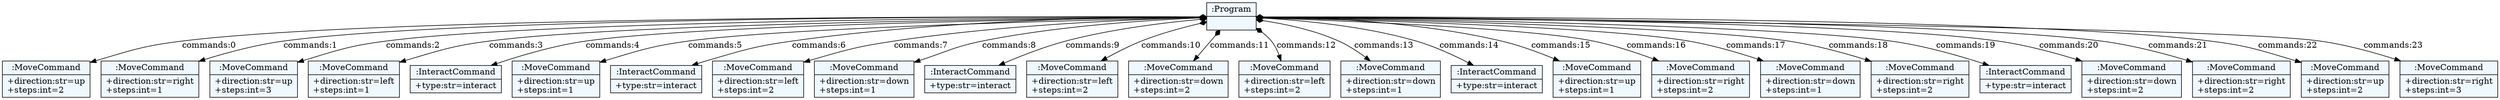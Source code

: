 
    digraph xtext {
    fontname = "Bitstream Vera Sans"
    fontsize = 8
    node[
        shape=record,
        style=filled,
        fillcolor=aliceblue
    ]
    edge[dir=black,arrowtail=empty]


41728624 -> 41727920 [label="commands:0" arrowtail=diamond dir=both]
41727920[label="{:MoveCommand|+direction:str=up\l+steps:int=2\l}"]
41728624 -> 41730000 [label="commands:1" arrowtail=diamond dir=both]
41730000[label="{:MoveCommand|+direction:str=right\l+steps:int=1\l}"]
41728624 -> 41729968 [label="commands:2" arrowtail=diamond dir=both]
41729968[label="{:MoveCommand|+direction:str=up\l+steps:int=3\l}"]
41728624 -> 41729904 [label="commands:3" arrowtail=diamond dir=both]
41729904[label="{:MoveCommand|+direction:str=left\l+steps:int=1\l}"]
41728624 -> 41729936 [label="commands:4" arrowtail=diamond dir=both]
41729936[label="{:InteractCommand|+type:str=interact\l}"]
41728624 -> 41729776 [label="commands:5" arrowtail=diamond dir=both]
41729776[label="{:MoveCommand|+direction:str=up\l+steps:int=1\l}"]
41728624 -> 41729872 [label="commands:6" arrowtail=diamond dir=both]
41729872[label="{:InteractCommand|+type:str=interact\l}"]
41728624 -> 41729840 [label="commands:7" arrowtail=diamond dir=both]
41729840[label="{:MoveCommand|+direction:str=left\l+steps:int=2\l}"]
41728624 -> 41727760 [label="commands:8" arrowtail=diamond dir=both]
41727760[label="{:MoveCommand|+direction:str=down\l+steps:int=1\l}"]
41728624 -> 41729424 [label="commands:9" arrowtail=diamond dir=both]
41729424[label="{:InteractCommand|+type:str=interact\l}"]
41728624 -> 41729552 [label="commands:10" arrowtail=diamond dir=both]
41729552[label="{:MoveCommand|+direction:str=left\l+steps:int=2\l}"]
41728624 -> 41727856 [label="commands:11" arrowtail=diamond dir=both]
41727856[label="{:MoveCommand|+direction:str=down\l+steps:int=2\l}"]
41728624 -> 41729488 [label="commands:12" arrowtail=diamond dir=both]
41729488[label="{:MoveCommand|+direction:str=left\l+steps:int=2\l}"]
41728624 -> 41726096 [label="commands:13" arrowtail=diamond dir=both]
41726096[label="{:MoveCommand|+direction:str=down\l+steps:int=1\l}"]
41728624 -> 41727568 [label="commands:14" arrowtail=diamond dir=both]
41727568[label="{:InteractCommand|+type:str=interact\l}"]
41728624 -> 41727440 [label="commands:15" arrowtail=diamond dir=both]
41727440[label="{:MoveCommand|+direction:str=up\l+steps:int=1\l}"]
41728624 -> 41727536 [label="commands:16" arrowtail=diamond dir=both]
41727536[label="{:MoveCommand|+direction:str=right\l+steps:int=2\l}"]
41728624 -> 41727408 [label="commands:17" arrowtail=diamond dir=both]
41727408[label="{:MoveCommand|+direction:str=down\l+steps:int=1\l}"]
41728624 -> 41727344 [label="commands:18" arrowtail=diamond dir=both]
41727344[label="{:MoveCommand|+direction:str=right\l+steps:int=2\l}"]
41728624 -> 41727504 [label="commands:19" arrowtail=diamond dir=both]
41727504[label="{:InteractCommand|+type:str=interact\l}"]
41728624 -> 41726960 [label="commands:20" arrowtail=diamond dir=both]
41726960[label="{:MoveCommand|+direction:str=down\l+steps:int=2\l}"]
41728624 -> 41726800 [label="commands:21" arrowtail=diamond dir=both]
41726800[label="{:MoveCommand|+direction:str=right\l+steps:int=2\l}"]
41728624 -> 41726832 [label="commands:22" arrowtail=diamond dir=both]
41726832[label="{:MoveCommand|+direction:str=up\l+steps:int=2\l}"]
41728624 -> 41726864 [label="commands:23" arrowtail=diamond dir=both]
41726864[label="{:MoveCommand|+direction:str=right\l+steps:int=3\l}"]
41728624[label="{:Program|}"]

}
